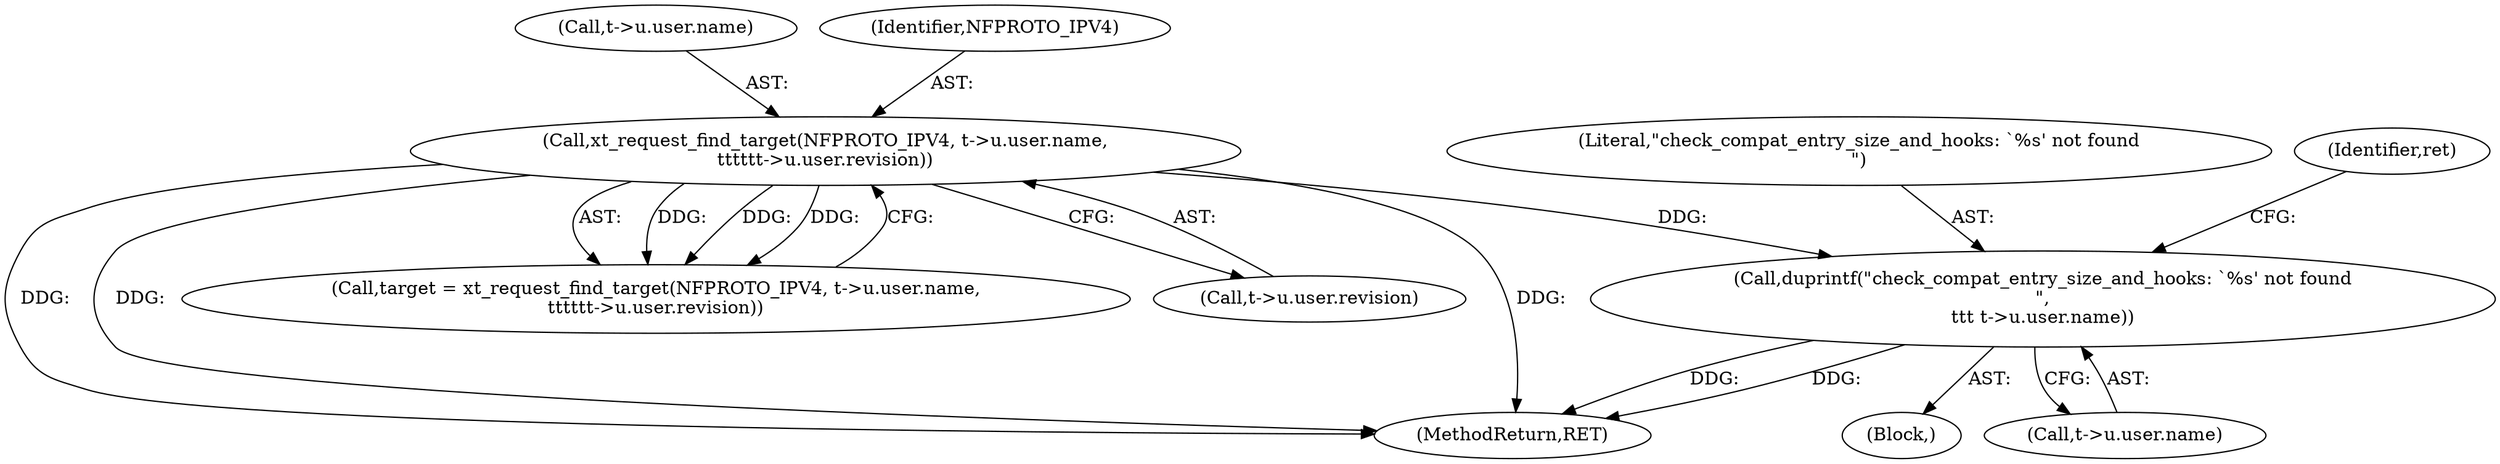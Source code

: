 digraph "0_linux_ce683e5f9d045e5d67d1312a42b359cb2ab2a13c_1@pointer" {
"1000242" [label="(Call,duprintf(\"check_compat_entry_size_and_hooks: `%s' not found\n\",\n\t\t\t t->u.user.name))"];
"1000222" [label="(Call,xt_request_find_target(NFPROTO_IPV4, t->u.user.name,\n\t\t\t\t\tt->u.user.revision))"];
"1000224" [label="(Call,t->u.user.name)"];
"1000243" [label="(Literal,\"check_compat_entry_size_and_hooks: `%s' not found\n\")"];
"1000223" [label="(Identifier,NFPROTO_IPV4)"];
"1000241" [label="(Block,)"];
"1000244" [label="(Call,t->u.user.name)"];
"1000378" [label="(MethodReturn,RET)"];
"1000222" [label="(Call,xt_request_find_target(NFPROTO_IPV4, t->u.user.name,\n\t\t\t\t\tt->u.user.revision))"];
"1000220" [label="(Call,target = xt_request_find_target(NFPROTO_IPV4, t->u.user.name,\n\t\t\t\t\tt->u.user.revision))"];
"1000231" [label="(Call,t->u.user.revision)"];
"1000242" [label="(Call,duprintf(\"check_compat_entry_size_and_hooks: `%s' not found\n\",\n\t\t\t t->u.user.name))"];
"1000252" [label="(Identifier,ret)"];
"1000242" -> "1000241"  [label="AST: "];
"1000242" -> "1000244"  [label="CFG: "];
"1000243" -> "1000242"  [label="AST: "];
"1000244" -> "1000242"  [label="AST: "];
"1000252" -> "1000242"  [label="CFG: "];
"1000242" -> "1000378"  [label="DDG: "];
"1000242" -> "1000378"  [label="DDG: "];
"1000222" -> "1000242"  [label="DDG: "];
"1000222" -> "1000220"  [label="AST: "];
"1000222" -> "1000231"  [label="CFG: "];
"1000223" -> "1000222"  [label="AST: "];
"1000224" -> "1000222"  [label="AST: "];
"1000231" -> "1000222"  [label="AST: "];
"1000220" -> "1000222"  [label="CFG: "];
"1000222" -> "1000378"  [label="DDG: "];
"1000222" -> "1000378"  [label="DDG: "];
"1000222" -> "1000378"  [label="DDG: "];
"1000222" -> "1000220"  [label="DDG: "];
"1000222" -> "1000220"  [label="DDG: "];
"1000222" -> "1000220"  [label="DDG: "];
}
